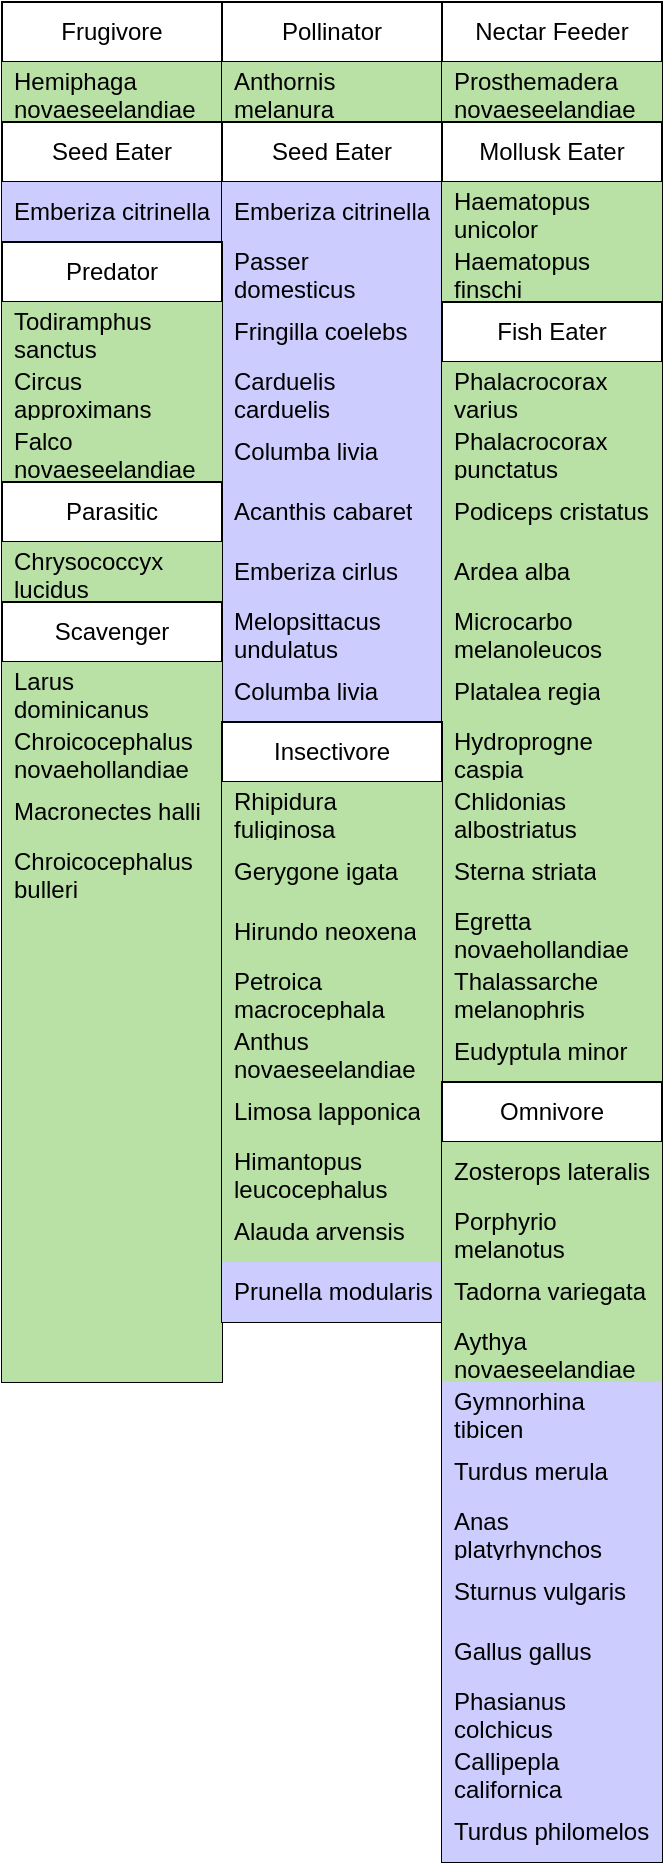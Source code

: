 <mxfile version="22.0.4" type="github">
  <diagram name="Page-1" id="hpkVz6n-l7aUyLmojiAf">
    <mxGraphModel dx="2420" dy="937" grid="1" gridSize="10" guides="1" tooltips="1" connect="1" arrows="1" fold="1" page="1" pageScale="1" pageWidth="827" pageHeight="1169" math="0" shadow="0">
      <root>
        <mxCell id="0" />
        <mxCell id="1" parent="0" />
        <mxCell id="hNA__n7wS_Ob8VKDCrHf-3" value="Frugivore" style="swimlane;fontStyle=0;childLayout=stackLayout;horizontal=1;startSize=30;horizontalStack=0;resizeParent=1;resizeParentMax=0;resizeLast=0;collapsible=1;marginBottom=0;whiteSpace=wrap;html=1;" vertex="1" parent="1">
          <mxGeometry x="-100" y="360" width="110" height="60" as="geometry" />
        </mxCell>
        <mxCell id="hNA__n7wS_Ob8VKDCrHf-4" value="Hemiphaga novaeseelandiae" style="text;strokeColor=none;fillColor=#B9E0A5;align=left;verticalAlign=middle;spacingLeft=4;spacingRight=4;overflow=hidden;points=[[0,0.5],[1,0.5]];portConstraint=eastwest;rotatable=0;whiteSpace=wrap;html=1;" vertex="1" parent="hNA__n7wS_Ob8VKDCrHf-3">
          <mxGeometry y="30" width="110" height="30" as="geometry" />
        </mxCell>
        <mxCell id="hNA__n7wS_Ob8VKDCrHf-43" value="Pollinator" style="swimlane;fontStyle=0;childLayout=stackLayout;horizontal=1;startSize=30;horizontalStack=0;resizeParent=1;resizeParentMax=0;resizeLast=0;collapsible=1;marginBottom=0;whiteSpace=wrap;html=1;" vertex="1" parent="1">
          <mxGeometry x="10" y="360" width="110" height="60" as="geometry" />
        </mxCell>
        <mxCell id="hNA__n7wS_Ob8VKDCrHf-44" value="Anthornis melanura" style="text;strokeColor=none;fillColor=#B9E0A5;align=left;verticalAlign=middle;spacingLeft=4;spacingRight=4;overflow=hidden;points=[[0,0.5],[1,0.5]];portConstraint=eastwest;rotatable=0;whiteSpace=wrap;html=1;" vertex="1" parent="hNA__n7wS_Ob8VKDCrHf-43">
          <mxGeometry y="30" width="110" height="30" as="geometry" />
        </mxCell>
        <mxCell id="hNA__n7wS_Ob8VKDCrHf-45" value="Nectar Feeder" style="swimlane;fontStyle=0;childLayout=stackLayout;horizontal=1;startSize=30;horizontalStack=0;resizeParent=1;resizeParentMax=0;resizeLast=0;collapsible=1;marginBottom=0;whiteSpace=wrap;html=1;" vertex="1" parent="1">
          <mxGeometry x="120" y="360" width="110" height="60" as="geometry" />
        </mxCell>
        <mxCell id="hNA__n7wS_Ob8VKDCrHf-46" value="Prosthemadera novaeseelandiae" style="text;strokeColor=none;fillColor=#B9E0A5;align=left;verticalAlign=middle;spacingLeft=4;spacingRight=4;overflow=hidden;points=[[0,0.5],[1,0.5]];portConstraint=eastwest;rotatable=0;whiteSpace=wrap;html=1;" vertex="1" parent="hNA__n7wS_Ob8VKDCrHf-45">
          <mxGeometry y="30" width="110" height="30" as="geometry" />
        </mxCell>
        <mxCell id="hNA__n7wS_Ob8VKDCrHf-47" value="Seed Eater" style="swimlane;fontStyle=0;childLayout=stackLayout;horizontal=1;startSize=30;horizontalStack=0;resizeParent=1;resizeParentMax=0;resizeLast=0;collapsible=1;marginBottom=0;whiteSpace=wrap;html=1;" vertex="1" parent="1">
          <mxGeometry x="-100" y="420" width="110" height="60" as="geometry" />
        </mxCell>
        <mxCell id="hNA__n7wS_Ob8VKDCrHf-48" value="Emberiza citrinella" style="text;strokeColor=none;fillColor=#CCCCFF;align=left;verticalAlign=middle;spacingLeft=4;spacingRight=4;overflow=hidden;points=[[0,0.5],[1,0.5]];portConstraint=eastwest;rotatable=0;whiteSpace=wrap;html=1;" vertex="1" parent="hNA__n7wS_Ob8VKDCrHf-47">
          <mxGeometry y="30" width="110" height="30" as="geometry" />
        </mxCell>
        <mxCell id="hNA__n7wS_Ob8VKDCrHf-49" value="Seed Eater" style="swimlane;fontStyle=0;childLayout=stackLayout;horizontal=1;startSize=30;horizontalStack=0;resizeParent=1;resizeParentMax=0;resizeLast=0;collapsible=1;marginBottom=0;whiteSpace=wrap;html=1;" vertex="1" parent="1">
          <mxGeometry x="10" y="420" width="110" height="300" as="geometry" />
        </mxCell>
        <mxCell id="hNA__n7wS_Ob8VKDCrHf-50" value="Emberiza citrinella" style="text;strokeColor=none;fillColor=#CCCCFF;align=left;verticalAlign=middle;spacingLeft=4;spacingRight=4;overflow=hidden;points=[[0,0.5],[1,0.5]];portConstraint=eastwest;rotatable=0;whiteSpace=wrap;html=1;" vertex="1" parent="hNA__n7wS_Ob8VKDCrHf-49">
          <mxGeometry y="30" width="110" height="30" as="geometry" />
        </mxCell>
        <mxCell id="hNA__n7wS_Ob8VKDCrHf-52" value="Passer domesticus" style="text;strokeColor=none;fillColor=#CCCCFF;align=left;verticalAlign=middle;spacingLeft=4;spacingRight=4;overflow=hidden;points=[[0,0.5],[1,0.5]];portConstraint=eastwest;rotatable=0;whiteSpace=wrap;html=1;" vertex="1" parent="hNA__n7wS_Ob8VKDCrHf-49">
          <mxGeometry y="60" width="110" height="30" as="geometry" />
        </mxCell>
        <mxCell id="hNA__n7wS_Ob8VKDCrHf-53" value="Fringilla coelebs" style="text;strokeColor=none;fillColor=#CCCCFF;align=left;verticalAlign=middle;spacingLeft=4;spacingRight=4;overflow=hidden;points=[[0,0.5],[1,0.5]];portConstraint=eastwest;rotatable=0;whiteSpace=wrap;html=1;" vertex="1" parent="hNA__n7wS_Ob8VKDCrHf-49">
          <mxGeometry y="90" width="110" height="30" as="geometry" />
        </mxCell>
        <mxCell id="hNA__n7wS_Ob8VKDCrHf-56" value="Carduelis carduelis" style="text;strokeColor=none;fillColor=#CCCCFF;align=left;verticalAlign=middle;spacingLeft=4;spacingRight=4;overflow=hidden;points=[[0,0.5],[1,0.5]];portConstraint=eastwest;rotatable=0;whiteSpace=wrap;html=1;" vertex="1" parent="hNA__n7wS_Ob8VKDCrHf-49">
          <mxGeometry y="120" width="110" height="30" as="geometry" />
        </mxCell>
        <mxCell id="hNA__n7wS_Ob8VKDCrHf-55" value="Columba livia" style="text;strokeColor=none;fillColor=#CCCCFF;align=left;verticalAlign=middle;spacingLeft=4;spacingRight=4;overflow=hidden;points=[[0,0.5],[1,0.5]];portConstraint=eastwest;rotatable=0;whiteSpace=wrap;html=1;" vertex="1" parent="hNA__n7wS_Ob8VKDCrHf-49">
          <mxGeometry y="150" width="110" height="30" as="geometry" />
        </mxCell>
        <mxCell id="hNA__n7wS_Ob8VKDCrHf-58" value="Acanthis cabaret" style="text;strokeColor=none;fillColor=#CCCCFF;align=left;verticalAlign=middle;spacingLeft=4;spacingRight=4;overflow=hidden;points=[[0,0.5],[1,0.5]];portConstraint=eastwest;rotatable=0;whiteSpace=wrap;html=1;" vertex="1" parent="hNA__n7wS_Ob8VKDCrHf-49">
          <mxGeometry y="180" width="110" height="30" as="geometry" />
        </mxCell>
        <mxCell id="hNA__n7wS_Ob8VKDCrHf-57" value="Emberiza cirlus" style="text;strokeColor=none;fillColor=#CCCCFF;align=left;verticalAlign=middle;spacingLeft=4;spacingRight=4;overflow=hidden;points=[[0,0.5],[1,0.5]];portConstraint=eastwest;rotatable=0;whiteSpace=wrap;html=1;" vertex="1" parent="hNA__n7wS_Ob8VKDCrHf-49">
          <mxGeometry y="210" width="110" height="30" as="geometry" />
        </mxCell>
        <mxCell id="hNA__n7wS_Ob8VKDCrHf-54" value="Melopsittacus undulatus" style="text;strokeColor=none;fillColor=#CCCCFF;align=left;verticalAlign=middle;spacingLeft=4;spacingRight=4;overflow=hidden;points=[[0,0.5],[1,0.5]];portConstraint=eastwest;rotatable=0;whiteSpace=wrap;html=1;" vertex="1" parent="hNA__n7wS_Ob8VKDCrHf-49">
          <mxGeometry y="240" width="110" height="30" as="geometry" />
        </mxCell>
        <mxCell id="hNA__n7wS_Ob8VKDCrHf-68" value="Columba livia" style="text;strokeColor=none;fillColor=#CCCCFF;align=left;verticalAlign=middle;spacingLeft=4;spacingRight=4;overflow=hidden;points=[[0,0.5],[1,0.5]];portConstraint=eastwest;rotatable=0;whiteSpace=wrap;html=1;" vertex="1" parent="hNA__n7wS_Ob8VKDCrHf-49">
          <mxGeometry y="270" width="110" height="30" as="geometry" />
        </mxCell>
        <mxCell id="hNA__n7wS_Ob8VKDCrHf-69" value="Mollusk Eater" style="swimlane;fontStyle=0;childLayout=stackLayout;horizontal=1;startSize=30;horizontalStack=0;resizeParent=1;resizeParentMax=0;resizeLast=0;collapsible=1;marginBottom=0;whiteSpace=wrap;html=1;" vertex="1" parent="1">
          <mxGeometry x="120" y="420" width="110" height="90" as="geometry" />
        </mxCell>
        <mxCell id="hNA__n7wS_Ob8VKDCrHf-70" value="Haematopus unicolor" style="text;strokeColor=none;fillColor=#B9E0A5;align=left;verticalAlign=middle;spacingLeft=4;spacingRight=4;overflow=hidden;points=[[0,0.5],[1,0.5]];portConstraint=eastwest;rotatable=0;whiteSpace=wrap;html=1;" vertex="1" parent="hNA__n7wS_Ob8VKDCrHf-69">
          <mxGeometry y="30" width="110" height="30" as="geometry" />
        </mxCell>
        <mxCell id="hNA__n7wS_Ob8VKDCrHf-71" value="Haematopus finschi" style="text;strokeColor=none;fillColor=#B9E0A5;align=left;verticalAlign=middle;spacingLeft=4;spacingRight=4;overflow=hidden;points=[[0,0.5],[1,0.5]];portConstraint=eastwest;rotatable=0;whiteSpace=wrap;html=1;" vertex="1" parent="hNA__n7wS_Ob8VKDCrHf-69">
          <mxGeometry y="60" width="110" height="30" as="geometry" />
        </mxCell>
        <mxCell id="hNA__n7wS_Ob8VKDCrHf-79" value="Fish Eater" style="swimlane;fontStyle=0;childLayout=stackLayout;horizontal=1;startSize=30;horizontalStack=0;resizeParent=1;resizeParentMax=0;resizeLast=0;collapsible=1;marginBottom=0;whiteSpace=wrap;html=1;" vertex="1" parent="1">
          <mxGeometry x="120" y="510" width="110" height="390" as="geometry" />
        </mxCell>
        <mxCell id="hNA__n7wS_Ob8VKDCrHf-80" value="Phalacrocorax varius" style="text;strokeColor=none;fillColor=#B9E0A5;align=left;verticalAlign=middle;spacingLeft=4;spacingRight=4;overflow=hidden;points=[[0,0.5],[1,0.5]];portConstraint=eastwest;rotatable=0;whiteSpace=wrap;html=1;" vertex="1" parent="hNA__n7wS_Ob8VKDCrHf-79">
          <mxGeometry y="30" width="110" height="30" as="geometry" />
        </mxCell>
        <mxCell id="hNA__n7wS_Ob8VKDCrHf-81" value="Phalacrocorax punctatus" style="text;strokeColor=none;fillColor=#B9E0A5;align=left;verticalAlign=middle;spacingLeft=4;spacingRight=4;overflow=hidden;points=[[0,0.5],[1,0.5]];portConstraint=eastwest;rotatable=0;whiteSpace=wrap;html=1;" vertex="1" parent="hNA__n7wS_Ob8VKDCrHf-79">
          <mxGeometry y="60" width="110" height="30" as="geometry" />
        </mxCell>
        <mxCell id="hNA__n7wS_Ob8VKDCrHf-82" value="Podiceps cristatus" style="text;strokeColor=none;fillColor=#B9E0A5;align=left;verticalAlign=middle;spacingLeft=4;spacingRight=4;overflow=hidden;points=[[0,0.5],[1,0.5]];portConstraint=eastwest;rotatable=0;whiteSpace=wrap;html=1;" vertex="1" parent="hNA__n7wS_Ob8VKDCrHf-79">
          <mxGeometry y="90" width="110" height="30" as="geometry" />
        </mxCell>
        <mxCell id="hNA__n7wS_Ob8VKDCrHf-83" value="Ardea alba" style="text;strokeColor=none;fillColor=#B9E0A5;align=left;verticalAlign=middle;spacingLeft=4;spacingRight=4;overflow=hidden;points=[[0,0.5],[1,0.5]];portConstraint=eastwest;rotatable=0;whiteSpace=wrap;html=1;" vertex="1" parent="hNA__n7wS_Ob8VKDCrHf-79">
          <mxGeometry y="120" width="110" height="30" as="geometry" />
        </mxCell>
        <mxCell id="hNA__n7wS_Ob8VKDCrHf-84" value="Microcarbo melanoleucos" style="text;strokeColor=none;fillColor=#B9E0A5;align=left;verticalAlign=middle;spacingLeft=4;spacingRight=4;overflow=hidden;points=[[0,0.5],[1,0.5]];portConstraint=eastwest;rotatable=0;whiteSpace=wrap;html=1;" vertex="1" parent="hNA__n7wS_Ob8VKDCrHf-79">
          <mxGeometry y="150" width="110" height="30" as="geometry" />
        </mxCell>
        <mxCell id="hNA__n7wS_Ob8VKDCrHf-87" value="Platalea regia" style="text;strokeColor=none;fillColor=#B9E0A5;align=left;verticalAlign=middle;spacingLeft=4;spacingRight=4;overflow=hidden;points=[[0,0.5],[1,0.5]];portConstraint=eastwest;rotatable=0;whiteSpace=wrap;html=1;" vertex="1" parent="hNA__n7wS_Ob8VKDCrHf-79">
          <mxGeometry y="180" width="110" height="30" as="geometry" />
        </mxCell>
        <mxCell id="hNA__n7wS_Ob8VKDCrHf-86" value="Hydroprogne caspia" style="text;strokeColor=none;fillColor=#B9E0A5;align=left;verticalAlign=middle;spacingLeft=4;spacingRight=4;overflow=hidden;points=[[0,0.5],[1,0.5]];portConstraint=eastwest;rotatable=0;whiteSpace=wrap;html=1;" vertex="1" parent="hNA__n7wS_Ob8VKDCrHf-79">
          <mxGeometry y="210" width="110" height="30" as="geometry" />
        </mxCell>
        <mxCell id="hNA__n7wS_Ob8VKDCrHf-85" value="Chlidonias albostriatus" style="text;strokeColor=none;fillColor=#B9E0A5;align=left;verticalAlign=middle;spacingLeft=4;spacingRight=4;overflow=hidden;points=[[0,0.5],[1,0.5]];portConstraint=eastwest;rotatable=0;whiteSpace=wrap;html=1;" vertex="1" parent="hNA__n7wS_Ob8VKDCrHf-79">
          <mxGeometry y="240" width="110" height="30" as="geometry" />
        </mxCell>
        <mxCell id="hNA__n7wS_Ob8VKDCrHf-88" value="Sterna striata" style="text;strokeColor=none;fillColor=#B9E0A5;align=left;verticalAlign=middle;spacingLeft=4;spacingRight=4;overflow=hidden;points=[[0,0.5],[1,0.5]];portConstraint=eastwest;rotatable=0;whiteSpace=wrap;html=1;" vertex="1" parent="hNA__n7wS_Ob8VKDCrHf-79">
          <mxGeometry y="270" width="110" height="30" as="geometry" />
        </mxCell>
        <mxCell id="hNA__n7wS_Ob8VKDCrHf-89" value="Egretta novaehollandiae" style="text;strokeColor=none;fillColor=#B9E0A5;align=left;verticalAlign=middle;spacingLeft=4;spacingRight=4;overflow=hidden;points=[[0,0.5],[1,0.5]];portConstraint=eastwest;rotatable=0;whiteSpace=wrap;html=1;" vertex="1" parent="hNA__n7wS_Ob8VKDCrHf-79">
          <mxGeometry y="300" width="110" height="30" as="geometry" />
        </mxCell>
        <mxCell id="hNA__n7wS_Ob8VKDCrHf-91" value="Thalassarche melanophris" style="text;strokeColor=none;fillColor=#B9E0A5;align=left;verticalAlign=middle;spacingLeft=4;spacingRight=4;overflow=hidden;points=[[0,0.5],[1,0.5]];portConstraint=eastwest;rotatable=0;whiteSpace=wrap;html=1;" vertex="1" parent="hNA__n7wS_Ob8VKDCrHf-79">
          <mxGeometry y="330" width="110" height="30" as="geometry" />
        </mxCell>
        <mxCell id="hNA__n7wS_Ob8VKDCrHf-90" value="Eudyptula minor" style="text;strokeColor=none;fillColor=#B9E0A5;align=left;verticalAlign=middle;spacingLeft=4;spacingRight=4;overflow=hidden;points=[[0,0.5],[1,0.5]];portConstraint=eastwest;rotatable=0;whiteSpace=wrap;html=1;" vertex="1" parent="hNA__n7wS_Ob8VKDCrHf-79">
          <mxGeometry y="360" width="110" height="30" as="geometry" />
        </mxCell>
        <mxCell id="hNA__n7wS_Ob8VKDCrHf-92" value="Predator" style="swimlane;fontStyle=0;childLayout=stackLayout;horizontal=1;startSize=30;horizontalStack=0;resizeParent=1;resizeParentMax=0;resizeLast=0;collapsible=1;marginBottom=0;whiteSpace=wrap;html=1;" vertex="1" parent="1">
          <mxGeometry x="-100" y="480" width="110" height="120" as="geometry" />
        </mxCell>
        <mxCell id="hNA__n7wS_Ob8VKDCrHf-93" value="Todiramphus sanctus" style="text;strokeColor=none;fillColor=#B9E0A5;align=left;verticalAlign=middle;spacingLeft=4;spacingRight=4;overflow=hidden;points=[[0,0.5],[1,0.5]];portConstraint=eastwest;rotatable=0;whiteSpace=wrap;html=1;" vertex="1" parent="hNA__n7wS_Ob8VKDCrHf-92">
          <mxGeometry y="30" width="110" height="30" as="geometry" />
        </mxCell>
        <mxCell id="hNA__n7wS_Ob8VKDCrHf-94" value="Circus approximans" style="text;strokeColor=none;fillColor=#B9E0A5;align=left;verticalAlign=middle;spacingLeft=4;spacingRight=4;overflow=hidden;points=[[0,0.5],[1,0.5]];portConstraint=eastwest;rotatable=0;whiteSpace=wrap;html=1;" vertex="1" parent="hNA__n7wS_Ob8VKDCrHf-92">
          <mxGeometry y="60" width="110" height="30" as="geometry" />
        </mxCell>
        <mxCell id="hNA__n7wS_Ob8VKDCrHf-95" value="Falco novaeseelandiae" style="text;strokeColor=none;fillColor=#B9E0A5;align=left;verticalAlign=middle;spacingLeft=4;spacingRight=4;overflow=hidden;points=[[0,0.5],[1,0.5]];portConstraint=eastwest;rotatable=0;whiteSpace=wrap;html=1;" vertex="1" parent="hNA__n7wS_Ob8VKDCrHf-92">
          <mxGeometry y="90" width="110" height="30" as="geometry" />
        </mxCell>
        <mxCell id="hNA__n7wS_Ob8VKDCrHf-102" value="Parasitic" style="swimlane;fontStyle=0;childLayout=stackLayout;horizontal=1;startSize=30;horizontalStack=0;resizeParent=1;resizeParentMax=0;resizeLast=0;collapsible=1;marginBottom=0;whiteSpace=wrap;html=1;" vertex="1" parent="1">
          <mxGeometry x="-100" y="600" width="110" height="60" as="geometry" />
        </mxCell>
        <mxCell id="hNA__n7wS_Ob8VKDCrHf-103" value="Chrysococcyx lucidus" style="text;strokeColor=none;fillColor=#B9E0A5;align=left;verticalAlign=middle;spacingLeft=4;spacingRight=4;overflow=hidden;points=[[0,0.5],[1,0.5]];portConstraint=eastwest;rotatable=0;whiteSpace=wrap;html=1;" vertex="1" parent="hNA__n7wS_Ob8VKDCrHf-102">
          <mxGeometry y="30" width="110" height="30" as="geometry" />
        </mxCell>
        <mxCell id="hNA__n7wS_Ob8VKDCrHf-110" value="Scavenger" style="swimlane;fontStyle=0;childLayout=stackLayout;horizontal=1;startSize=30;horizontalStack=0;resizeParent=1;resizeParentMax=0;resizeLast=0;collapsible=1;marginBottom=0;whiteSpace=wrap;html=1;" vertex="1" parent="1">
          <mxGeometry x="-100" y="660" width="110" height="390" as="geometry" />
        </mxCell>
        <mxCell id="hNA__n7wS_Ob8VKDCrHf-111" value="Larus dominicanus" style="text;strokeColor=none;fillColor=#B9E0A5;align=left;verticalAlign=middle;spacingLeft=4;spacingRight=4;overflow=hidden;points=[[0,0.5],[1,0.5]];portConstraint=eastwest;rotatable=0;whiteSpace=wrap;html=1;" vertex="1" parent="hNA__n7wS_Ob8VKDCrHf-110">
          <mxGeometry y="30" width="110" height="30" as="geometry" />
        </mxCell>
        <mxCell id="hNA__n7wS_Ob8VKDCrHf-112" value="Chroicocephalus novaehollandiae" style="text;strokeColor=none;fillColor=#B9E0A5;align=left;verticalAlign=middle;spacingLeft=4;spacingRight=4;overflow=hidden;points=[[0,0.5],[1,0.5]];portConstraint=eastwest;rotatable=0;whiteSpace=wrap;html=1;" vertex="1" parent="hNA__n7wS_Ob8VKDCrHf-110">
          <mxGeometry y="60" width="110" height="30" as="geometry" />
        </mxCell>
        <mxCell id="hNA__n7wS_Ob8VKDCrHf-113" value="Macronectes halli" style="text;strokeColor=none;fillColor=#B9E0A5;align=left;verticalAlign=middle;spacingLeft=4;spacingRight=4;overflow=hidden;points=[[0,0.5],[1,0.5]];portConstraint=eastwest;rotatable=0;whiteSpace=wrap;html=1;" vertex="1" parent="hNA__n7wS_Ob8VKDCrHf-110">
          <mxGeometry y="90" width="110" height="30" as="geometry" />
        </mxCell>
        <mxCell id="hNA__n7wS_Ob8VKDCrHf-114" value="Chroicocephalus bulleri" style="text;strokeColor=none;fillColor=#B9E0A5;align=left;verticalAlign=middle;spacingLeft=4;spacingRight=4;overflow=hidden;points=[[0,0.5],[1,0.5]];portConstraint=eastwest;rotatable=0;whiteSpace=wrap;html=1;" vertex="1" parent="hNA__n7wS_Ob8VKDCrHf-110">
          <mxGeometry y="120" width="110" height="30" as="geometry" />
        </mxCell>
        <mxCell id="hNA__n7wS_Ob8VKDCrHf-115" value="" style="text;strokeColor=none;fillColor=#B9E0A5;align=left;verticalAlign=middle;spacingLeft=4;spacingRight=4;overflow=hidden;points=[[0,0.5],[1,0.5]];portConstraint=eastwest;rotatable=0;whiteSpace=wrap;html=1;" vertex="1" parent="hNA__n7wS_Ob8VKDCrHf-110">
          <mxGeometry y="150" width="110" height="30" as="geometry" />
        </mxCell>
        <mxCell id="hNA__n7wS_Ob8VKDCrHf-116" value="" style="text;strokeColor=none;fillColor=#B9E0A5;align=left;verticalAlign=middle;spacingLeft=4;spacingRight=4;overflow=hidden;points=[[0,0.5],[1,0.5]];portConstraint=eastwest;rotatable=0;whiteSpace=wrap;html=1;" vertex="1" parent="hNA__n7wS_Ob8VKDCrHf-110">
          <mxGeometry y="180" width="110" height="30" as="geometry" />
        </mxCell>
        <mxCell id="hNA__n7wS_Ob8VKDCrHf-117" value="" style="text;strokeColor=none;fillColor=#B9E0A5;align=left;verticalAlign=middle;spacingLeft=4;spacingRight=4;overflow=hidden;points=[[0,0.5],[1,0.5]];portConstraint=eastwest;rotatable=0;whiteSpace=wrap;html=1;" vertex="1" parent="hNA__n7wS_Ob8VKDCrHf-110">
          <mxGeometry y="210" width="110" height="30" as="geometry" />
        </mxCell>
        <mxCell id="hNA__n7wS_Ob8VKDCrHf-118" value="" style="text;strokeColor=none;fillColor=#B9E0A5;align=left;verticalAlign=middle;spacingLeft=4;spacingRight=4;overflow=hidden;points=[[0,0.5],[1,0.5]];portConstraint=eastwest;rotatable=0;whiteSpace=wrap;html=1;" vertex="1" parent="hNA__n7wS_Ob8VKDCrHf-110">
          <mxGeometry y="240" width="110" height="30" as="geometry" />
        </mxCell>
        <mxCell id="hNA__n7wS_Ob8VKDCrHf-119" value="" style="text;strokeColor=none;fillColor=#B9E0A5;align=left;verticalAlign=middle;spacingLeft=4;spacingRight=4;overflow=hidden;points=[[0,0.5],[1,0.5]];portConstraint=eastwest;rotatable=0;whiteSpace=wrap;html=1;" vertex="1" parent="hNA__n7wS_Ob8VKDCrHf-110">
          <mxGeometry y="270" width="110" height="30" as="geometry" />
        </mxCell>
        <mxCell id="hNA__n7wS_Ob8VKDCrHf-120" value="" style="text;strokeColor=none;fillColor=#B9E0A5;align=left;verticalAlign=middle;spacingLeft=4;spacingRight=4;overflow=hidden;points=[[0,0.5],[1,0.5]];portConstraint=eastwest;rotatable=0;whiteSpace=wrap;html=1;" vertex="1" parent="hNA__n7wS_Ob8VKDCrHf-110">
          <mxGeometry y="300" width="110" height="30" as="geometry" />
        </mxCell>
        <mxCell id="hNA__n7wS_Ob8VKDCrHf-121" value="" style="text;strokeColor=none;fillColor=#B9E0A5;align=left;verticalAlign=middle;spacingLeft=4;spacingRight=4;overflow=hidden;points=[[0,0.5],[1,0.5]];portConstraint=eastwest;rotatable=0;whiteSpace=wrap;html=1;" vertex="1" parent="hNA__n7wS_Ob8VKDCrHf-110">
          <mxGeometry y="330" width="110" height="30" as="geometry" />
        </mxCell>
        <mxCell id="hNA__n7wS_Ob8VKDCrHf-122" value="" style="text;strokeColor=none;fillColor=#B9E0A5;align=left;verticalAlign=middle;spacingLeft=4;spacingRight=4;overflow=hidden;points=[[0,0.5],[1,0.5]];portConstraint=eastwest;rotatable=0;whiteSpace=wrap;html=1;" vertex="1" parent="hNA__n7wS_Ob8VKDCrHf-110">
          <mxGeometry y="360" width="110" height="30" as="geometry" />
        </mxCell>
        <mxCell id="hNA__n7wS_Ob8VKDCrHf-123" value="Insectivore" style="swimlane;fontStyle=0;childLayout=stackLayout;horizontal=1;startSize=30;horizontalStack=0;resizeParent=1;resizeParentMax=0;resizeLast=0;collapsible=1;marginBottom=0;whiteSpace=wrap;html=1;" vertex="1" parent="1">
          <mxGeometry x="10" y="720" width="110" height="300" as="geometry" />
        </mxCell>
        <mxCell id="hNA__n7wS_Ob8VKDCrHf-127" value="Rhipidura fuliginosa" style="text;strokeColor=none;fillColor=#B9E0A5;align=left;verticalAlign=middle;spacingLeft=4;spacingRight=4;overflow=hidden;points=[[0,0.5],[1,0.5]];portConstraint=eastwest;rotatable=0;whiteSpace=wrap;html=1;" vertex="1" parent="hNA__n7wS_Ob8VKDCrHf-123">
          <mxGeometry y="30" width="110" height="30" as="geometry" />
        </mxCell>
        <mxCell id="hNA__n7wS_Ob8VKDCrHf-128" value="Gerygone igata" style="text;strokeColor=none;fillColor=#B9E0A5;align=left;verticalAlign=middle;spacingLeft=4;spacingRight=4;overflow=hidden;points=[[0,0.5],[1,0.5]];portConstraint=eastwest;rotatable=0;whiteSpace=wrap;html=1;" vertex="1" parent="hNA__n7wS_Ob8VKDCrHf-123">
          <mxGeometry y="60" width="110" height="30" as="geometry" />
        </mxCell>
        <mxCell id="hNA__n7wS_Ob8VKDCrHf-129" value="Hirundo neoxena" style="text;strokeColor=none;fillColor=#B9E0A5;align=left;verticalAlign=middle;spacingLeft=4;spacingRight=4;overflow=hidden;points=[[0,0.5],[1,0.5]];portConstraint=eastwest;rotatable=0;whiteSpace=wrap;html=1;" vertex="1" parent="hNA__n7wS_Ob8VKDCrHf-123">
          <mxGeometry y="90" width="110" height="30" as="geometry" />
        </mxCell>
        <mxCell id="hNA__n7wS_Ob8VKDCrHf-131" value="Petroica macrocephala" style="text;strokeColor=none;fillColor=#B9E0A5;align=left;verticalAlign=middle;spacingLeft=4;spacingRight=4;overflow=hidden;points=[[0,0.5],[1,0.5]];portConstraint=eastwest;rotatable=0;whiteSpace=wrap;html=1;" vertex="1" parent="hNA__n7wS_Ob8VKDCrHf-123">
          <mxGeometry y="120" width="110" height="30" as="geometry" />
        </mxCell>
        <mxCell id="hNA__n7wS_Ob8VKDCrHf-132" value="Anthus novaeseelandiae" style="text;strokeColor=none;fillColor=#B9E0A5;align=left;verticalAlign=middle;spacingLeft=4;spacingRight=4;overflow=hidden;points=[[0,0.5],[1,0.5]];portConstraint=eastwest;rotatable=0;whiteSpace=wrap;html=1;" vertex="1" parent="hNA__n7wS_Ob8VKDCrHf-123">
          <mxGeometry y="150" width="110" height="30" as="geometry" />
        </mxCell>
        <mxCell id="hNA__n7wS_Ob8VKDCrHf-133" value="Limosa lapponica" style="text;strokeColor=none;fillColor=#B9E0A5;align=left;verticalAlign=middle;spacingLeft=4;spacingRight=4;overflow=hidden;points=[[0,0.5],[1,0.5]];portConstraint=eastwest;rotatable=0;whiteSpace=wrap;html=1;" vertex="1" parent="hNA__n7wS_Ob8VKDCrHf-123">
          <mxGeometry y="180" width="110" height="30" as="geometry" />
        </mxCell>
        <mxCell id="hNA__n7wS_Ob8VKDCrHf-134" value="Himantopus leucocephalus" style="text;strokeColor=none;fillColor=#B9E0A5;align=left;verticalAlign=middle;spacingLeft=4;spacingRight=4;overflow=hidden;points=[[0,0.5],[1,0.5]];portConstraint=eastwest;rotatable=0;whiteSpace=wrap;html=1;" vertex="1" parent="hNA__n7wS_Ob8VKDCrHf-123">
          <mxGeometry y="210" width="110" height="30" as="geometry" />
        </mxCell>
        <mxCell id="hNA__n7wS_Ob8VKDCrHf-135" value="Alauda arvensis" style="text;strokeColor=none;fillColor=#B9E0A5;align=left;verticalAlign=middle;spacingLeft=4;spacingRight=4;overflow=hidden;points=[[0,0.5],[1,0.5]];portConstraint=eastwest;rotatable=0;whiteSpace=wrap;html=1;" vertex="1" parent="hNA__n7wS_Ob8VKDCrHf-123">
          <mxGeometry y="240" width="110" height="30" as="geometry" />
        </mxCell>
        <mxCell id="hNA__n7wS_Ob8VKDCrHf-130" value="Prunella modularis" style="text;strokeColor=none;fillColor=#CCCCFF;align=left;verticalAlign=middle;spacingLeft=4;spacingRight=4;overflow=hidden;points=[[0,0.5],[1,0.5]];portConstraint=eastwest;rotatable=0;whiteSpace=wrap;html=1;" vertex="1" parent="hNA__n7wS_Ob8VKDCrHf-123">
          <mxGeometry y="270" width="110" height="30" as="geometry" />
        </mxCell>
        <mxCell id="hNA__n7wS_Ob8VKDCrHf-136" value="Omnivore" style="swimlane;fontStyle=0;childLayout=stackLayout;horizontal=1;startSize=30;horizontalStack=0;resizeParent=1;resizeParentMax=0;resizeLast=0;collapsible=1;marginBottom=0;whiteSpace=wrap;html=1;" vertex="1" parent="1">
          <mxGeometry x="120" y="900" width="110" height="390" as="geometry" />
        </mxCell>
        <mxCell id="hNA__n7wS_Ob8VKDCrHf-141" value="Zosterops lateralis" style="text;strokeColor=none;fillColor=#B9E0A5;align=left;verticalAlign=middle;spacingLeft=4;spacingRight=4;overflow=hidden;points=[[0,0.5],[1,0.5]];portConstraint=eastwest;rotatable=0;whiteSpace=wrap;html=1;" vertex="1" parent="hNA__n7wS_Ob8VKDCrHf-136">
          <mxGeometry y="30" width="110" height="30" as="geometry" />
        </mxCell>
        <mxCell id="hNA__n7wS_Ob8VKDCrHf-146" value="Porphyrio melanotus" style="text;strokeColor=none;fillColor=#B9E0A5;align=left;verticalAlign=middle;spacingLeft=4;spacingRight=4;overflow=hidden;points=[[0,0.5],[1,0.5]];portConstraint=eastwest;rotatable=0;whiteSpace=wrap;html=1;" vertex="1" parent="hNA__n7wS_Ob8VKDCrHf-136">
          <mxGeometry y="60" width="110" height="30" as="geometry" />
        </mxCell>
        <mxCell id="hNA__n7wS_Ob8VKDCrHf-149" value="Tadorna variegata" style="text;strokeColor=none;fillColor=#B9E0A5;align=left;verticalAlign=middle;spacingLeft=4;spacingRight=4;overflow=hidden;points=[[0,0.5],[1,0.5]];portConstraint=eastwest;rotatable=0;whiteSpace=wrap;html=1;" vertex="1" parent="hNA__n7wS_Ob8VKDCrHf-136">
          <mxGeometry y="90" width="110" height="30" as="geometry" />
        </mxCell>
        <mxCell id="hNA__n7wS_Ob8VKDCrHf-150" value="Aythya novaeseelandiae" style="text;strokeColor=none;fillColor=#B9E0A5;align=left;verticalAlign=middle;spacingLeft=4;spacingRight=4;overflow=hidden;points=[[0,0.5],[1,0.5]];portConstraint=eastwest;rotatable=0;whiteSpace=wrap;html=1;" vertex="1" parent="hNA__n7wS_Ob8VKDCrHf-136">
          <mxGeometry y="120" width="110" height="30" as="geometry" />
        </mxCell>
        <mxCell id="hNA__n7wS_Ob8VKDCrHf-142" value="Gymnorhina tibicen" style="text;strokeColor=none;fillColor=#CCCCFF;align=left;verticalAlign=middle;spacingLeft=4;spacingRight=4;overflow=hidden;points=[[0,0.5],[1,0.5]];portConstraint=eastwest;rotatable=0;whiteSpace=wrap;html=1;" vertex="1" parent="hNA__n7wS_Ob8VKDCrHf-136">
          <mxGeometry y="150" width="110" height="30" as="geometry" />
        </mxCell>
        <mxCell id="hNA__n7wS_Ob8VKDCrHf-143" value="Turdus merula" style="text;strokeColor=none;fillColor=#CCCCFF;align=left;verticalAlign=middle;spacingLeft=4;spacingRight=4;overflow=hidden;points=[[0,0.5],[1,0.5]];portConstraint=eastwest;rotatable=0;whiteSpace=wrap;html=1;" vertex="1" parent="hNA__n7wS_Ob8VKDCrHf-136">
          <mxGeometry y="180" width="110" height="30" as="geometry" />
        </mxCell>
        <mxCell id="hNA__n7wS_Ob8VKDCrHf-144" value="Anas platyrhynchos" style="text;strokeColor=none;fillColor=#CCCCFF;align=left;verticalAlign=middle;spacingLeft=4;spacingRight=4;overflow=hidden;points=[[0,0.5],[1,0.5]];portConstraint=eastwest;rotatable=0;whiteSpace=wrap;html=1;" vertex="1" parent="hNA__n7wS_Ob8VKDCrHf-136">
          <mxGeometry y="210" width="110" height="30" as="geometry" />
        </mxCell>
        <mxCell id="hNA__n7wS_Ob8VKDCrHf-145" value="Sturnus vulgaris" style="text;strokeColor=none;fillColor=#CCCCFF;align=left;verticalAlign=middle;spacingLeft=4;spacingRight=4;overflow=hidden;points=[[0,0.5],[1,0.5]];portConstraint=eastwest;rotatable=0;whiteSpace=wrap;html=1;" vertex="1" parent="hNA__n7wS_Ob8VKDCrHf-136">
          <mxGeometry y="240" width="110" height="30" as="geometry" />
        </mxCell>
        <mxCell id="hNA__n7wS_Ob8VKDCrHf-147" value="Gallus gallus" style="text;strokeColor=none;fillColor=#CCCCFF;align=left;verticalAlign=middle;spacingLeft=4;spacingRight=4;overflow=hidden;points=[[0,0.5],[1,0.5]];portConstraint=eastwest;rotatable=0;whiteSpace=wrap;html=1;" vertex="1" parent="hNA__n7wS_Ob8VKDCrHf-136">
          <mxGeometry y="270" width="110" height="30" as="geometry" />
        </mxCell>
        <mxCell id="hNA__n7wS_Ob8VKDCrHf-148" value="Phasianus colchicus" style="text;strokeColor=none;fillColor=#CCCCFF;align=left;verticalAlign=middle;spacingLeft=4;spacingRight=4;overflow=hidden;points=[[0,0.5],[1,0.5]];portConstraint=eastwest;rotatable=0;whiteSpace=wrap;html=1;" vertex="1" parent="hNA__n7wS_Ob8VKDCrHf-136">
          <mxGeometry y="300" width="110" height="30" as="geometry" />
        </mxCell>
        <mxCell id="hNA__n7wS_Ob8VKDCrHf-151" value="Callipepla californica" style="text;strokeColor=none;fillColor=#CCCCFF;align=left;verticalAlign=middle;spacingLeft=4;spacingRight=4;overflow=hidden;points=[[0,0.5],[1,0.5]];portConstraint=eastwest;rotatable=0;whiteSpace=wrap;html=1;" vertex="1" parent="hNA__n7wS_Ob8VKDCrHf-136">
          <mxGeometry y="330" width="110" height="30" as="geometry" />
        </mxCell>
        <mxCell id="hNA__n7wS_Ob8VKDCrHf-152" value="Turdus philomelos" style="text;strokeColor=none;fillColor=#CCCCFF;align=left;verticalAlign=middle;spacingLeft=4;spacingRight=4;overflow=hidden;points=[[0,0.5],[1,0.5]];portConstraint=eastwest;rotatable=0;whiteSpace=wrap;html=1;" vertex="1" parent="hNA__n7wS_Ob8VKDCrHf-136">
          <mxGeometry y="360" width="110" height="30" as="geometry" />
        </mxCell>
      </root>
    </mxGraphModel>
  </diagram>
</mxfile>
